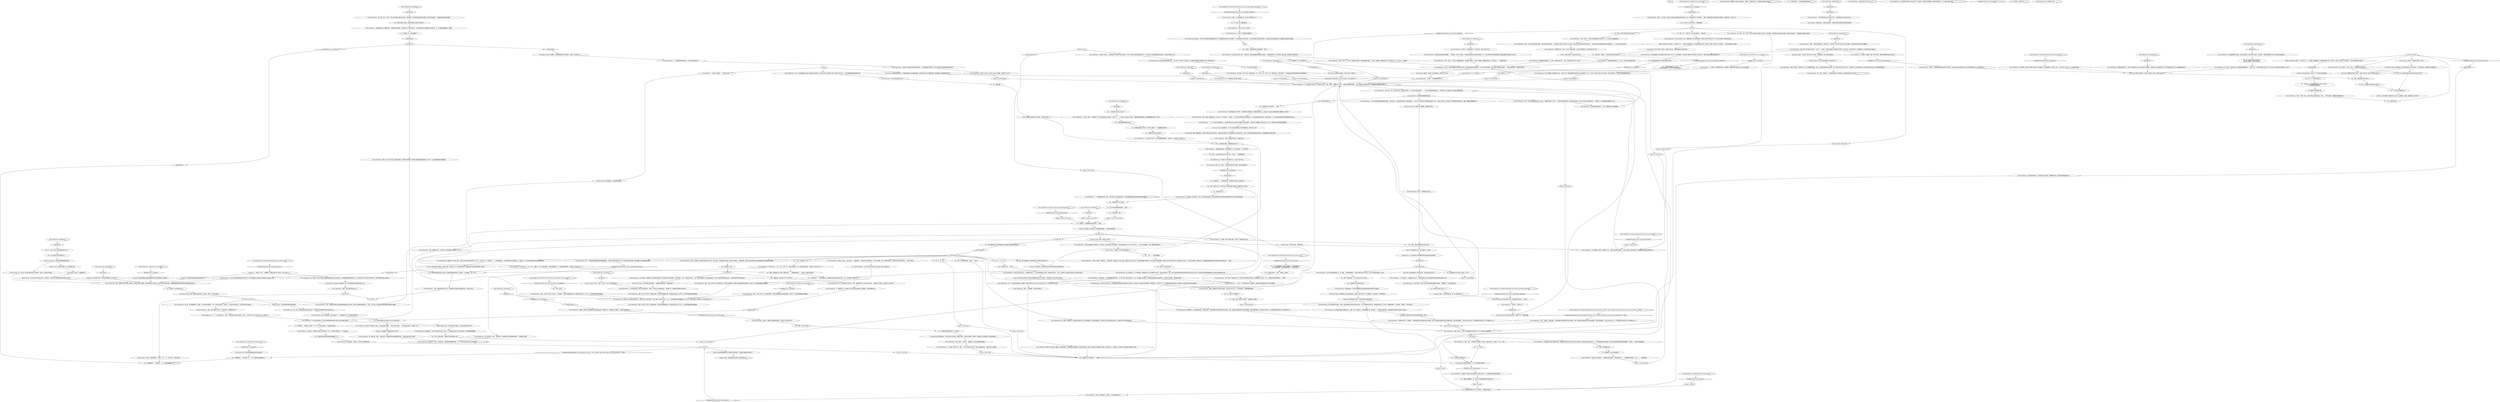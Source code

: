 # BOARDWALK / TRANT HEIDELSTAM INTRO
# Trant Heidelstam is chilling near the FELD building, with kid, piggy-bank. You can:
#1. Learn about the FELD building.
#2. Get useless advice.
# ==================================================
digraph G {
	  0 [label="START"];
	  1 [label="input"];
	  2 [label="Trant Heidelstam: 他停下来，指向另一栋建筑，然后继续说到：“那些都是菲尔德建造的，就连木板道也是。野松公司为他们的中层管理人员把马丁内斯打造成了一个度假村，菲尔德为了R&D建设了城市的这个部分。”"];
	  3 [label="Jump to: [FELD hub]"];
	  4 [label="Trant Heidelstam: IsKimHere()"];
	  5 [label="IsKimHere()", shape=diamond];
	  6 [label="!(IsKimHere())", shape=diamond];
	  7 [label="Rhetoric: 向*你*请教？如果说还有什么的话，这明明是一边倒吧。都是他在说。无所谓了…"];
	  8 [label="Trant Heidelstam: “伊苏林迪指挥中心负责瑞瓦肖军事占领的一切工作。在大革命期间，他们调度了奥西登人和格拉德人的入侵工作，但如今他们的职能主要是后勤工作。”"];
	  9 [label="You: “你瞎编的吧。”（转向警督。）“金，这都是他瞎编的吗？”"];
	  10 [label="Trant Heidelstam: “事实是，我没有。三教九流中心，“他随意说到，“如果有机会去弗里德堡，你可以过去看看，他们一直在积极物色一个展览空间/当代艺术研究中心。”他清了清嗓子。"];
	  11 [label="You: [离开。]"];
	  12 [label="You: “为什么革命分子要毁掉它？”"];
	  13 [label="Trant Heidelstam: “你可能对*RTD*更熟悉一些，研究与*技术*开发。”"];
	  14 [label="Trant Heidelstam: “从进化的角度来看，你可以把这栋建筑看作是基于传统*小屋*合理演化的结果。”"];
	  15 [label="Untitled hub"];
	  16 [label="Trant Heidelstam: “磁带电脑。”他点点头，风吹乱了他的西装外套。"];
	  17 [label="Trant Heidelstam: “他们把这些设备用在军事通信上，”他回答道。他的儿子抬起头，无聊地啃着以蠕虫为主题的填色簿的一角。“同时也用来写作和发送新闻稿。最臭名昭著的例子就是*三月法令*。”"];
	  18 [label="Jump to: [trantmainhub]"];
	  19 [label="Jump to: [trantmainhub]"];
	  20 [label="Trant Heidelstam: “是的——磁带电脑。*还有*菲尔德电气。”"];
	  21 [label="Jump to: [cohub]"];
	  22 [label="You: “那么，联盟的内在气质是什么样的呢？”"];
	  23 [label="Trant Heidelstam: “为什么这么问呢，警官。就是那边那个巨大的航空器啊。你真的从来没有注意过它吗？”那人的脸上露出了深深的忧虑之色。"];
	  24 [label="Trant Heidelstam: “啊，好吧，这就放心了。如果你直到刚才才注意到的话，那就真的是*相当令人担忧*了……”"];
	  25 [label="Jump to: [Trant Archer Hub]"];
	  26 [label="Trant Heidelstam: “非常有趣。我见过的大多数人都说它让他们想起了巨大的金属蜻蜓，但当然，面对一个巨大的空中火炮平台，怎么回应都不准确……”"];
	  27 [label="rhet fired"];
	  28 [label="Jump to: [FELD hub]"];
	  29 [label="You: “挺有趣的。我们之后再继续说。”"];
	  30 [label="Trant Heidelstam: “没错，那是原型机的官方名称。有些报道把它叫做菲尔德回放*体验*，其实是不对的。”"];
	  31 [label="Trant Heidelstam: “罗马丹斗棍和吡嚯浣酮一样，会上瘾的。”他微笑着解释到，“我现在大概已经练了快20年，所以可以说我的剂量有点…特别。”"];
	  32 [label="You: “等一下。超…文本？”"];
	  33 [label="You: “那栋空无一人的旧建筑到底有什么吸引人的地方？”\n“我们再聊聊那栋空建筑吧。”"];
	  34 [label="Trant Heidelstam: “抱歉，那是研究与开发部门的缩写，现在已经不这么用了。”他笑的很灿烂，眼圈周围都是细纹。"];
	  35 [label="Drama: 男人说话的方式带着一种刻意又抑扬顿挫的调调，像个教授——或者是某个听过太多电台节目的人。"];
	  36 [label="Perception (Sight): 小孩看了一眼封面上绿银相间的蠕虫。已经忘记了这部分的讨论。"];
	  37 [label="Perception (Sight): 你环顾四周，但你没有看到任何不寻常的东西。不过话说回来，你的眼神也不是最锐利的……"];
	  38 [label="archerreactionhub"];
	  39 [label="Trant Heidelstam: “当然可以！你还想知道什么？”他笑了笑，揉乱了孩子的头发。"];
	  40 [label="Kim Kitsuragi: “说实话，我觉得是有的…”他停了一会儿。“不，有点太过了，他在开玩笑。”"];
	  41 [label="You: “等等，菲尔德重现实验？”"];
	  42 [label="Esprit de Corps: 你能感觉到，这个男人与你存在某种近乎手足同僚的联系。但是*为什么*呢？"];
	  43 [label="Encyclopedia: 他已经说的很好了。这个男人就是知识的源泉！"];
	  44 [label="Trant Heidelstam: “如果是这样的话，我建议研究一下西奥的*隐形*课程。这是说他们有一种非凡的能力，可以用最有效的方式隐匿到任何环境中去。有一个非常棒的调查新闻，作者是…”"];
	  45 [label="Trant Heidelstam: “是的，我有！”他的脸因为兴奋整个亮了起来，眼角也带出了一丝笑纹。“有一次，我在…”"];
	  46 [label="You: “等等，你刚才说那些窗户是怎么回事？”"];
	  47 [label="Jump to: [trantmainhub]"];
	  48 [label="Kim Kitsuragi: ”所以你没在附近见到任何人？”"];
	  49 [label="Trant Heidelstam: “但还有临时委员会，以及瑞瓦肖文化研究所，两者建筑学意义上壮观的总部就在勒雅尔丹。”"];
	  50 [label="Perception (Sight): 你跟着那人的目光向西边看去。在那里，在低垂的星空中，你勉强可以看到运动的迹象……"];
	  51 [label="Trant Heidelstam: Variable[\"boardwalk.trant_perc_archer_saw\"]"];
	  52 [label="Variable[\"boardwalk.trant_perc_archer_saw\"]", shape=diamond];
	  53 [label="!(Variable[\"boardwalk.trant_perc_archer_saw\"])", shape=diamond];
	  54 [label="You: “它看起来像一条鱼。”"];
	  55 [label="Trant Heidelstam: “这可能是最棘手的问题。从技术角度来说，应该不是什么难事。你只需要一个能够在联盟频率上进行广播的无线电发射器……”"];
	  56 [label="Kim Kitsuragi: “一个摩天轮？”警督看着地平线，望眼欲穿，像是正在脑中描绘贡多拉飞向天空的画面。"];
	  57 [label="Trant Heidelstam: IsKimHere()"];
	  58 [label="IsKimHere()", shape=diamond];
	  59 [label="!(IsKimHere())", shape=diamond];
	  60 [label="Trant Heidelstam: “那我猜该说的都说过了，对吧？”白茫茫的雪让他眯起双眼。"];
	  61 [label="Jump to: [trantmainhub]"];
	  62 [label="Trant Heidelstam: “还有一种攀登的方法，古代伊尔玛人曾经用这种方法爬进敌人的小屋。”"];
	  63 [label="You: “我没时间看什么报纸。你就不能提供些*实际点的*建议吗？”"];
	  64 [label="Jump to: [alone holdup hub]"];
	  65 [label="Untitled hub"];
	  66 [label="Volition: 鼓舞对于身体的努力大有益处。现在你应该再试一次。"];
	  67 [label="Trant Heidelstam: “嗯。一种滚轴和湿版摄影色带的高雅折叠结构。它提供了便携式的解决方案，是一种革命性的商用机器，甚至还能把它们带给普通的消费者。”"];
	  68 [label="You: “这事说来话长，不过你能帮我联系联盟吗？”"];
	  69 [label="Trant Heidelstam: “这个嘛，这当然要看情况。你知道，大众印象中的联盟是一个单一的政治军事实体，但实际上，它是由许多相互联系，但又半独立的部分组成的……”"];
	  70 [label="You: “等等，联盟战舰弓箭手号是什么？”"];
	  71 [label="Visual Calculus: 你估计，它离你的位置约4.5公里。"];
	  72 [label="You: “它看起来像一台杀人机器。”"];
	  73 [label="You: “我觉得*一定*还有别的办法。”"];
	  74 [label="Jump to: [Trant Archer Hub]"];
	  75 [label="Trant Heidelstam: IsKimHere()"];
	  76 [label="IsKimHere()", shape=diamond];
	  77 [label="!(IsKimHere())", shape=diamond];
	  78 [label="You: “等等。吡嚯浣酮上瘾？真是个有趣的比喻…”（仔细观察他的脸。）“又或者，这根本不是比喻？”"];
	  79 [label="You: “我真不记得自己说过什么了…”"];
	  80 [label="Trant Heidelstam: “两个世纪前，他们以中途电子设备制造商的身份在科宁斯坦起家。在采用激进策略进驻瑞瓦肖之后，菲尔德成为了前大革命时代全球新兴个人电子用品市场的有力竞争者。”"];
	  81 [label="You: “我不想要你的钱，我只想看看自己是否还能正常使用我的剖绘技巧。”"];
	  82 [label="You: “那是起源于罗马丹岛的一种武术，对吗？”"];
	  83 [label="You: “等等，你刚才说那些窗户是怎么回事？”"];
	  84 [label="You: “那些革命者对那些先进的磁带电脑做了什么？”"];
	  85 [label="Trant Heidelstam: “那边有个污水管，也许有什么用场？很抱歉，我也帮不了你太多。”"];
	  86 [label="Jump to: [cohub]"];
	  87 [label="Trant Heidelstam: IsKimHere()"];
	  88 [label="IsKimHere()", shape=diamond];
	  89 [label="!(IsKimHere())", shape=diamond];
	  90 [label="Trant Heidelstam: IsKimHere()"];
	  91 [label="IsKimHere()", shape=diamond];
	  92 [label="!(IsKimHere())", shape=diamond];
	  93 [label="Trant Heidelstam: Variable[\"auto.is_snowing\"]"];
	  94 [label="Variable[\"auto.is_snowing\"]", shape=diamond];
	  95 [label="!(Variable[\"auto.is_snowing\"])", shape=diamond];
	  96 [label="You: “那是多少，一周两次吗？每隔一天？*伙计*，跟你说话保持一个步调有那么难吗？”"];
	  97 [label="You: “不，不见得。”"];
	  98 [label="Inland Empire: 哦不。你犯*史前最大的错误*。他会永远这样絮叨个没完了！"];
	  99 [label="You: “你知道这不是我的意思。”"];
	  100 [label="You: “等一下。超…文本？”"];
	  101 [label="You: “太棒了，谢谢你提供的这些有趣信息。”[离开。]"];
	  102 [label="Trant Heidelstam: Variable[\"boardwalk.trant_main_hub_reached\"]"];
	  103 [label="Variable[\"boardwalk.trant_main_hub_reached\"]", shape=diamond];
	  104 [label="!(Variable[\"boardwalk.trant_main_hub_reached\"])", shape=diamond];
	  105 [label="You: “工程师还有公司员工怎么样了？”"];
	  106 [label="Trant Heidelstam: “晚上好！”他笑着对你点点头。"];
	  107 [label="Jump to: [trantmainhub]"];
	  108 [label="Physical Instrument: 管道*可以*被砸破，如果用蛮力的话。"];
	  109 [label="Conceptualization: 由黑膜和折叠磁带结构组成…"];
	  110 [label="Mikael Heidelstam: “爸爸，我可以爬那个梯子吗？”米克尔问到。“我想爬那个梯子！”"];
	  111 [label="Trant Heidelstam: “比如，伊苏林迪指挥中心的办公室就负责军事事务。这些办公室位于世界银行大厦，离这里只有几公里……”他向西指着海湾对面的摩天大楼。"];
	  112 [label="You: “这都可以，但如果我想分配*职责*呢？” (继续)"];
	  113 [label="Trant Archer Hub"];
	  114 [label="Conceptualization: 不，它更像是来自深海的生物，一条巨大的黑色发光鱼……"];
	  115 [label="Conceptualization: 不是普通的鱼，它的动作就像某种古老的食底泥动物在海底滑行寻找猎物……"];
	  116 [label="Trant Heidelstam: “漂亮！你知道，从某种意义上说，这正是联盟的意图。你看，他们更希望瑞瓦肖的大多数人*不*自觉地生活在*军事*占领之下。这就是为什么他们通常倾向于让自己的战舰与主要人口中心谨慎地保持距离……”"];
	  117 [label="Suggestion: 他说了！他说出*三教九流中心*的时候，就好像是这个世界上最自然的事情。"];
	  118 [label="You: “你瞎编的吧。”（转向他的儿子。）“喂，这都是你爸爸瞎编的吗？”"];
	  119 [label="Jump to: [FELD hub]"];
	  120 [label="You: （转向米克尔。）“他的意思是说，他们被爆头是因为他们是资产阶级。所以，你知道资产阶级是什么吗？”"];
	  121 [label="Trant Heidelstam: “被你发现了，警探。”他轻笑出声，随后整张脸都被阴影笼罩。“不过，我的过去应该没有什么好惊讶的吧。”"];
	  122 [label="Authority: 这个人以前是个瘾君子。我一眼就能认出来。"];
	  123 [label="You: “好吧。回到…我们刚才说到哪了？磁带电脑，好像是。”"];
	  124 [label="Trant Heidelstam: “谁知道呢？也许是个意外，或者也许他们不想技术最终落入坏人之手。不管怎么说——现在都没了——三台原型机都没了。这栋大厦里只剩下废墟和灰尘。”他退后一步；脚下的木板道在风中发出凄凉的嘎吱声。"];
	  125 [label="You: “你看起来好像很富的样子。你有钱吗？”"];
	  126 [label="Trant Heidelstam: “它是罗马丹族群的人类学遗产，是一种武术，但是只有很少书中有提到：它同时承载着罗马丹人的一种*文化*意义——在过去寻找新娘时，它是一种最佳的炫耀方式…”"];
	  127 [label="Jump to: [trantmainhub]"];
	  128 [label="Trant Heidelstam: “不，不，”他立即后退一步，说到，“我只是做些*理论性*的推测…当然了，古代伊尔玛人有一种办法闯入敌人小屋的方式。”"];
	  129 [label="Trant Heidelstam: “不，听起来不太可行，”特兰特眯着眼睛回答到，“身体状况，还记得吗？但不管怎么说…”"];
	  130 [label="Trant Heidelstam: “当然可以，你想问什么？”"];
	  131 [label="Jump to: [FELD hub]"];
	  132 [label="Trant Heidelstam: “…还有，米克尔，注意到窗户了吗？特别是南边完全没有窗户？这是为了…”一个金发男人站在他的儿子身边，指着被风雨侵蚀的废墟。他看着慢慢靠近的你，笑了笑…"];
	  133 [label="Trant Heidelstam: “哦，恐怕那些人的结果不怎么样。”他又笑了笑，就好像他需要为那些惨无人道的事情负责一样。“不过这个故事对于我的小米克尔来说，有些太*黑暗*了。不如你问问我*磁带电脑*的事……”"];
	  134 [label="Empathy: 也许想起了儿时的记忆？显然他更希望能有一个大摩天轮照亮海岸。"];
	  135 [label="Trant Heidelstam: “啊，简单！你要找的是瑞瓦肖责任委员会。它算是瑞瓦肖的联盟相关事务信息交流中心……”"];
	  136 [label="Trant Heidelstam: “如果你愿意，可以把联盟想象成某种轮子。这个轮子的中心是责任委员会，从这个中心辐射出许多辐带，这些辐带连接着伊苏林迪指挥中心、瑞瓦肖文化研究所、临时委员会等等……”"];
	  137 [label="Trant Heidelstam: “有一个关于维斯珀原表现主义的展览，我等不及带米克尔去看。我们正在努力学习上个世纪的主要艺术运动。”"];
	  138 [label="You: “如果你不是联盟的一员，你怎么会对联盟的官僚体系了解这么多？”"];
	  139 [label="Trant Heidelstam: “只可惜老菲尔德的工程师已经不在了。这种事情本来*正对*他们的专业。”"];
	  140 [label="You: “那我该怎么办？”"];
	  141 [label="Trant Heidelstam: “三教九流中心专门展出当代艺术。”又来了——这些词。“展览本身借鉴了拉格曼的记忆理念，所以也存在一些相似的地方，这也就是为什么主馆长保罗·奥卡曼选择…”"];
	  142 [label="Mikael Heidelstam: 男孩先是看了看你，然后看看自己的父亲，一头雾水。"];
	  143 [label="Untitled hub"];
	  144 [label="Empathy: 这个人的行事风格让你怀疑他能否帮忙处理你的*委员会事务*。"];
	  145 [label="Trant Heidelstam: 虽然不知其中深意，但他给了你一个鼓励的微笑。"];
	  146 [label="Trant Heidelstam: “喂，警官！来调查西马丁内斯的历史潜台词吗？我正准备跟我儿子讲讲这栋建筑呢。很少能有人意识到这里的历史意义。这里的*超文本*真的非常丰富。”"];
	  147 [label="You: “顺便问一句，你有在健身吗？”"];
	  148 [label="Untitled hub (02)"];
	  149 [label="Trant Heidelstam: “是的。为了吸引他们的明星工程师。在菲尔德公司到来之前，马丁内斯这片区域除了芦苇丛什么也没有。他们必须让这里的前景变得*有吸引力*。本来这里应该变成神经机械学的全球创新中心——不过历史另有其他计划。”"];
	  150 [label="Half Light: 他只是在编造一些华丽的词藻。其实根本没有任何含义！"];
	  151 [label="You: “好吧，你在聊那栋建筑，继续吧。”（继续。）"];
	  152 [label="You: “你最近跟其他警官说过话吗？”"];
	  153 [label="Trant Heidelstam: IsKimHere()"];
	  154 [label="IsKimHere()", shape=diamond];
	  155 [label="!(IsKimHere())", shape=diamond];
	  156 [label="Jump to: [FELD hub]"];
	  157 [label="Trant Heidelstam: IsEvening()"];
	  158 [label="IsEvening()", shape=diamond];
	  159 [label="!(IsEvening())", shape=diamond];
	  160 [label="Trant Heidelstam: “当然了，警探。其实，我也不会做出任何其他假设。事实上，”他再次抬起头，眼睛里闪烁着调皮的光…”"];
	  161 [label="Feld Mural: 它看起来破旧而风化，还有海鸥在撕扯石头和金属的残骸。浓密的灌木丛托起了倒塌的屋顶；破碎的窗台上筑着某种鸟类的巢。"];
	  162 [label="You: “谁来处理钱的事情？肯定有负责经济的部门。”"];
	  163 [label="Jump to: [cohub]"];
	  164 [label="Trant Heidelstam: “我对政治制度的兴趣由来已久。你看，我个人的理论是，政治制度很像人格。换句话说，一个国家如何组织自身，在某种程度上是其内在气质的公开表达……”"];
	  165 [label="Trant Heidelstam: “当然，如果你能以某种方式联系到联盟战舰弓箭手号的话，你就可以直接联系到委员会了。但是，怎么说呢，这显然会带来相当数量的后勤和技术难题。”"];
	  166 [label="You: “为什么我需要联系一艘军队战舰来和一个文职官僚交谈？”\n“为什么我需要联系一架军用静风舰来和一个文职官僚交谈？”"];
	  167 [label="Perception (Sight): 这是一组夜航示廓灯整齐划一地移动，就像一个不安分的星座……"];
	  168 [label="Trant Heidelstam: “好吧，我想你可以租一艘私人静风舰，去直接与弓箭手号接触，但我必须警告你不要这么做。像弓箭手号这样的战舰，通常都会被授权在看到不明身份的航空器接近时射击。”"];
	  169 [label="Trant Heidelstam: “无论如何，这都是一项迷人的技术难题。我很有兴趣看看你是怎么解决的。”"];
	  170 [label="You: “拜托，根本就没有一个叫三教九流艺术中心的地方。”"];
	  171 [label="Electrochemistry: 等等。关于吡嚯浣酮上瘾，这个男人都知道些什么？"];
	  172 [label="Trant Heidelstam: “哦，我明白的，警探。”他轻笑出声，随后整张苍白的脸都被阴影笼罩——他想念那个恶魔。"];
	  173 [label="Trant Heidelstam: “哦，我明白的，警探。”他轻笑出声，随后整张苍白的脸都被阴影笼罩——他说他*明白*是什么意思？"];
	  174 [label="You: “发生什么事了？”"];
	  175 [label="Trant Heidelstam: IsKimHere()"];
	  176 [label="IsKimHere()", shape=diamond];
	  177 [label="!(IsKimHere())", shape=diamond];
	  178 [label="Trant Heidelstam: “我偶尔会练习罗马丹斗棍。”"];
	  179 [label="Encyclopedia: 罗马丹斗棍是一种武术，起源于罗马丹岛。主要使用细长的木棍对抗敌人。"];
	  180 [label="Trant Heidelstam: “没错，米克尔。”特兰特一手抱起自己的孩子，看起来略微有些尴尬。“它还有一种禅意，能帮我清空大脑…但不管怎么说，”他一边说，一边挥着手。"];
	  181 [label="You: “你能教我吗？你身上带着棍子吗？”"];
	  182 [label="You: “有什么东西告诉我，不要用罗马丹棍去爬那个梯子。”"];
	  183 [label="Rhetoric: 天啦，他可真能说的。大家肯定都很爱他。"];
	  184 [label="Trant Heidelstam: “其实，那是一篇很美的文本。我认识的一个创作歌手——夏洛特——在自己的政治概念专辑*群岛蜜吻*中，称之为献给瑞瓦肖的情诗。你真的应该读一下。瑞瓦肖的每座地方图书馆都保存着这份法令。”"];
	  185 [label="Trant Heidelstam: “如果没有，那你绝对应该这么做——如果不是为了提示和技巧，那为了理论上的好奇心也可以。总之，这只是我脑子里突然蹦出来的一件小事。”他轻轻捏着儿子的肩膀。“所以你刚才在说什么？”"];
	  186 [label="Trant Heidelstam: “只有很少人知道——这里曾经是*菲尔德电气*的R&D部门。而且，现在菲尔德主要是卖墨盒的了，不过在世纪之交神经机械学盛行的时候，它可是其中的领军人物。”"];
	  187 [label="You: “等一下，R&D部门是什么？”"];
	  188 [label="Rhetoric: 不，我是说，拜托——你需要钱。如果这东西不值一提的话，他可以给你一点。"];
	  189 [label="Perception (Sight): 在你眼里，它看起来像某种长长的金属鱼， 悬挂在一堆吊扇下面……"];
	  190 [label="Empathy: 这听起来像是你在教堂里遇到的那个程序员能帮得上忙的事情……"];
	  191 [label="Trant Heidelstam: IsKimHere()"];
	  192 [label="IsKimHere()", shape=diamond];
	  193 [label="!(IsKimHere())", shape=diamond];
	  194 [label="Savoir Faire: 是他的*时尚格调*。就是“见多识广的精明人”……"];
	  195 [label="Kim Kitsuragi: “警探，借一步说话。”他转身对金发男子说“抱歉，请让我们单独谈谈。”"];
	  196 [label="Encyclopedia: 我的错！你对那个也不是很熟悉。这男人是个书呆子。"];
	  197 [label="Trant Heidelstam: 他为你描绘了一幅人类斗棍历史的全景，还加入了一些意想不到的流行文化元素来调剂，而你却感觉昏昏欲睡。"];
	  198 [label="Rhetoric: 记住我的话，所有这些都与西方经济市场的历史有着某种关联。"];
	  199 [label="Jump to: [hold up hub]"];
	  200 [label="Trant Heidelstam: IsMorning()"];
	  201 [label="IsMorning()", shape=diamond];
	  202 [label="!(IsMorning())", shape=diamond];
	  203 [label="You: 看着你头顶的那座大厦。"];
	  204 [label="Trant Heidelstam: Variable[\"auto.is_raining\"]"];
	  205 [label="Variable[\"auto.is_raining\"]", shape=diamond];
	  206 [label="!(Variable[\"auto.is_raining\"])", shape=diamond];
	  207 [label="Trant Heidelstam: “当然有啊！联盟的经济事务由世界银行——也就是瑞瓦肖使团负责。他们与苏拉菲的价格稳定研究所协同运作。”"];
	  208 [label="Half Light: 别被那些闪亮的灯光骗了，那是个该死的杀人机器，你根本无法阻止它！"];
	  209 [label="You: “我想我以前从来没有注意过它。”"];
	  210 [label="Trant Heidelstam: IsKimHere()"];
	  211 [label="IsKimHere()", shape=diamond];
	  212 [label="!(IsKimHere())", shape=diamond];
	  213 [label="Trant Heidelstam: “那我猜该说的都说过了，对吧？”耀眼的阳光让他眯起双眼。"];
	  214 [label="You: “那个看家本领是什么？”"];
	  215 [label="You: “切。我见过比它更酷的东西。”"];
	  216 [label="Trant Heidelstam: Variable[\"boardwalk.trant_passive_pyrholidon_addiction\"]"];
	  217 [label="Variable[\"boardwalk.trant_passive_pyrholidon_addiction\"]", shape=diamond];
	  218 [label="!(Variable[\"boardwalk.trant_passive_pyrholidon_addiction\"])", shape=diamond];
	  219 [label="Trant Heidelstam: “不，恐怕这个我帮不了你，警官。今天对于我和米克尔来说，只是个惯例的休息日。”他摸了摸儿子的脑袋。"];
	  220 [label="Kim Kitsuragi: 警督耳语道：“我不知道这位先生是谁，但我有*预感*，他可能与联盟有一些联系，如果你还在认真考虑那个*委员会的事情*……”"];
	  221 [label="Trant Heidelstam: “我确实有点钱，没错，不过这个问题不重要。”他对这件事避而不谈，好像它根本不值一提。"];
	  222 [label="Jump to: [FELD hub]"];
	  223 [label="Trant Heidelstam: “没错，超文本，”他的口气好像这根本不言自明一样。“扬·卡普和文化超链接集合。”"];
	  224 [label="alone holdup hub"];
	  225 [label="Trant Heidelstam: “啊哈，但它并不*只是*一栋空置的老楼！”他把手抬到眼睛的位置，想遮挡冰雪的白光。你们三个人开始欣赏起眼前的这幅壁画。"];
	  226 [label="Reaction Speed: 忘了吧。“犯罪，浪漫&名人传记”是不卖那种书的。"];
	  227 [label="Perception (Sight): 你顺着那人的目光向西边看去。在那里，悬在地平线上方一段距离外，你可以看到一个奇怪的轮廓……"];
	  228 [label="Half Light: 别被它的外表骗了，那是个该死的杀人机器，你根本无法阻止它！"];
	  229 [label="Jump to: [Trant Archer Hub]"];
	  230 [label="Kim Kitsuragi: “嗯，她并不是‘菲尔德工程师’，确切地说，但也许那个在教堂的程序员可能派的上用场？”"];
	  231 [label="Trant Heidelstam: “10年前，我做了一段时间的……自由职业者，我猜应该可以这么说吧。我曾经在三教九流中心的一次展会中被聘为特别顾问，地点在奥兰治的弗里德堡。那里有人提出了同样的问题，我们跟当时的主馆长——保罗·奥卡曼进行了漫长的讨论（这是基斯双胞胎和盖伊·约斯特加入团队之前的事了），想要…”"];
	  232 [label="Trant Heidelstam: “非常、非常酷，”他表示赞同。“虽然我理解大革命爆发的社会经济原因，但是一想到革命者烧毁这些珍贵设备的画面，还是让我感到痛心。但总之他们这么做了。菲尔德重现实验消失在了07年的那场大火中。”"];
	  233 [label="Conceptualization: 这些听起来像是露比会感兴趣的东西…"];
	  234 [label="Rhetoric: 他的意思是被康米主义者枪杀的‘那些男孩’。‘那些男孩’都是资产阶级分子。"];
	  235 [label="You: （转向米克尔。）“他的意思是说，他们都死在了康米主义者的手里。”"];
	  236 [label="Trant Heidelstam: “啊哈，所以它*并不是*一栋空置的老楼！”他抬起手遮住眼睛，初春的太阳温暖着他英俊的面庞。你们三个人开始欣赏起眼前的这幅壁画。"];
	  237 [label="You: “我可以向你保证——这个世界上根本*没有什么*能比得上对这个恶魔上瘾。”"];
	  238 [label="Trant Heidelstam: “不过也许我应该回到磁带电脑的话题上。刚才也说过，设备本身非常精细，甚至有些脆弱。人们可以用一种特殊的化学溶液直接在磁带上书写。机器会分析笔迹，操作处理，然后把成果投射到白屏上。那是一种美丽又精致的东西。”"];
	  239 [label="You: “RCM应该弄点那玩意。”"];
	  240 [label="Physical Instrument: 倒不是说担心他会被抢——他看起来出奇的强壮。他有在锻炼吗？"];
	  241 [label="Kim Kitsuragi: “很高兴见到你。”警督点点头。"];
	  242 [label="You: “等等，罗马丹斗棍是什么？”"];
	  243 [label="Jump to: [FELD hub]"];
	  244 [label="Trant Heidelstam: “*非常*重要。米克尔，跟警官问个好。”他把手放在男孩的肩膀上。男孩一直躲在父亲外套的背后，紧紧握着那本蠕虫主题的填色书。"];
	  245 [label="hold up hub"];
	  246 [label="Half Light: 他只是在编造一些华丽的词藻。其实根本没有任何含义！"];
	  247 [label="You: “如果我们想爬上那个梯子，你有什么建议吗？”（指着壁画旁边的梯子。）"];
	  248 [label="Trant Heidelstam: “我？是的，在某一时刻，我肯定是有的。有一个特别，呃，“他停了下来，微笑回忆着，“*难忘的例子*，当时我有机会见到柯尼希斯自治领的警察局长。”"];
	  249 [label="Trant Heidelstam: “哪怕是留下*一台*都会非常有用，”他表示同意。“虽然我理解大革命爆发的社会经济原因，但是一想到革命者烧毁这些珍贵设备的画面，还是让我感到痛心。但总之他们这么做了。菲尔德重现实验消失在了07年的那场大火中。”"];
	  250 [label="You: “你知不知道有没有*其他*办法可以进入那栋大厦？”"];
	  251 [label="Empathy: 他说话的方式有种友好和熟悉的感觉。休息日。"];
	  252 [label="You: “你认为什么样的政治制度才能代表*我*的内在气质呢？”"];
	  253 [label="You: “哦，对了。*弓箭手号*。我以为你说的是……别的东西。”"];
	  254 [label="You: “这些磁带电脑是怎么工作的？”\n“这些磁带电脑是怎么工作的？跟无线电脑很像吗？”"];
	  255 [label="Empathy: 等等。关于吡嚯浣酮上瘾，这个男人都知道些什么？"];
	  256 [label="Trant Heidelstam: Variable[\"auto.is_raining\"]"];
	  257 [label="Variable[\"auto.is_raining\"]", shape=diamond];
	  258 [label="!(Variable[\"auto.is_raining\"])", shape=diamond];
	  259 [label="Trant Heidelstam: “当然，警督。”他点点头。“慢慢来吧。米克尔和我有很多事要忙！"];
	  260 [label="Kim Kitsuragi: “不管怎样，接下来的事就交给你了。”"];
	  261 [label="Trant Heidelstam: “……这一点本身已经很有意思了，能让我们看出罗马丹岛传统乡村部落的社会经济结构…”他继续为你详细概述了他们生活方式，脸上一直挂着亲切又略带些紧张的微笑。"];
	  262 [label="Trant Heidelstam: “我试过让米克尔记住它。”他看着自己的儿子，米克尔把脸藏在书的后面，咯咯地笑了起来。“*试过*。看来有人对*蠕虫*太感兴趣，根本没有注意听。”"];
	  263 [label="Trant Heidelstam: “不，不能说我们之前见过。不过我*听说*过金，没错。米克尔，跟警官们打个招呼。”他把手放在男孩的肩膀上。男孩一直躲在父亲外套的背后，紧紧握着那本蠕虫主题的填色书。"];
	  264 [label="trantmainhub"];
	  265 [label="Trant Heidelstam: “又见面了！”他微笑着朝你点点头。"];
	  266 [label="feld first hub"];
	  267 [label="You: “我好像没听过菲尔德电气。”（继续。）"];
	  268 [label="Trant Heidelstam: “它就在马丁内斯这里——可能就在这栋大厦里——技术原型诞生了……”他装模作样地停顿了一会儿。“……*磁带电脑*。”"];
	  269 [label="Trant Heidelstam: “就在马丁内斯的这个位置——也许就在这栋大厦里——他们开发出了原型……”他意识到你没在听，中途停了下来。"];
	  270 [label="Trant Heidelstam: “其他办法？恐怕我连*主要*办法都不知道，不过…”他指向护栏那边的一个下水道溢放口。"];
	  271 [label="Mikael Heidelstam: 突然间，小米克尔开了口：“每天晚上吃完晚餐之后，爸爸都会跟棍子打架，要打四个小时呢！他还有个专门的房间——*而且*还有套专门的衣服！”"];
	  272 [label="Trant Heidelstam: IsDaytime()"];
	  273 [label="IsDaytime()", shape=diamond];
	  274 [label="!(IsDaytime())", shape=diamond];
	  275 [label="Perception (Sight): 你什么也看不见。但是，天黑了，你的眼神也不是最锐利的……"];
	  276 [label="You: “咦，我竟然从来没有注意到它。”\n“看起来它好像在4.5公里之外的地方。”"];
	  277 [label="Trant Heidelstam: “问题是，联盟*严密*控制那种无线电发射器流通。即使是RCM，特殊的联合行动除外，一般也不会接触到它们……”"];
	  278 [label="Empathy: 也许你那些住在帐篷里的新朋友能帮你？"];
	  279 [label="You: “那能给我一点你那些*不值一提*的钱吗？”"];
	  280 [label="You: “听起来莫名带感，你能教我这种方法吗？”"];
	  281 [label="Jump to: [trantmainhub]"];
	  282 [label="Trant Heidelstam: “三月法令是什么？我是指02年3月7日，新创建的瑞瓦肖公社发送给通讯社和世界政府的无线电广播。”"];
	  283 [label="Jump to: [alone holdup hub]"];
	  284 [label="You: “我想问点别的…”"];
	  285 [label="Trant Heidelstam: “我不知道你对这个熟不熟，不过维斯珀司法部发表过一篇很有意思的论文，内容是关于前社会民主国家的犯罪心理画像。你读过吗？”"];
	  286 [label="Trant Heidelstam: “这并不奇怪。现在它只是个退化的墨盒和湿版照片制造商。”他整理了一下自己的西装外套。"];
	  287 [label="Encyclopedia: 一个短命的立法基础，一个短暂的乌托邦。"];
	  288 [label="You: “这个雷瓦肖文化研究所是什么？”"];
	  289 [label="Trant Heidelstam: 男人的笑容变成了皱眉。“好吧，现如今要做到*这件事*是相当复杂的。你可以直接给委员会写信，但据我所知积压了不少信件。据我那些略知一二的朋友说，起码要一个多月去处理……”"];
	  290 [label="Trant Heidelstam: “当然，警官，我们最近才认识。我们没有时间回答这样的问题，这需要更深入的交流。不过，只是思考它就已经很奇妙了，不是吗?”"];
	  291 [label="Trant Heidelstam: “这当然是联盟打算对人展示的样子！你知道吗，我曾经读过梅西纳的一篇非常有趣的论文，关于空基火炮的心理学……”"];
	  292 [label="Trant Heidelstam: “很显然，它的外观会刺激神经皮层的*特定*部分，而这部分在某些更原始的文化中会和神罚联系起来。这不是很美妙吗？”"];
	  293 [label="Trant Heidelstam: Variable[\"TASK.sync_the_sines\"]"];
	  294 [label="Variable[\"TASK.sync_the_sines\"]", shape=diamond];
	  295 [label="!(Variable[\"TASK.sync_the_sines\"])", shape=diamond];
	  296 [label="Trant Heidelstam: IsKimHere()"];
	  297 [label="IsKimHere()", shape=diamond];
	  298 [label="!(IsKimHere())", shape=diamond];
	  299 [label="Trant Heidelstam: Variable[\"whirling.klaasje_ruby_sentimental_radios\"]  and  Variable[\"TASK.locate_ruby_on_the_coast_done\"] == false"];
	  300 [label="Variable[\"whirling.klaasje_ruby_sentimental_radios\"]  and  Variable[\"TASK.locate_ruby_on_the_coast_done\"] == false", shape=diamond];
	  301 [label="!(Variable[\"whirling.klaasje_ruby_sentimental_radios\"]  and  Variable[\"TASK.locate_ruby_on_the_coast_done\"] == false)", shape=diamond];
	  302 [label="You: “磁带电脑，没错。”"];
	  303 [label="Reaction Speed: 等等，你想问什么来着…”"];
	  304 [label="You: “好吧，我会调查一下的。”"];
	  305 [label="You: “我正在找一个嫌疑人。你有没有在附近看到可疑的人？”"];
	  306 [label="Untitled hub"];
	  307 [label="You: “你知道吗，还是算了吧。”"];
	  308 [label="Trant Heidelstam: “实际上呢，不行，我不应该忘记的，我要自己研究一下，有那么多有意思的技术……”小特兰特·海德斯塔姆猛地拉了一下他的衣角，脸上露出兴奋、甚至有些傻傻的表情。"];
	  309 [label="Trant Heidelstam: “米克尔今天有点累了。我们整晚都尝试在他的无线电脑上运行奥比斯。你听说过吗？那是在格拉德使用的一种编程语言。有些不好上手，不过他想玩格拉德出品的这个冒险程序。我们最近*真的*特别沉迷蠕虫…”"];
	  310 [label="Trant Heidelstam: “但是我猜你不是为大蠕虫来的吧，特别是这里有那么多真实的东西可以看的时候。就像我之前告诉米克尔的——08年联盟就是在这里登陆的。我们此刻可能就站在西瑞瓦肖最有趣的一个地标上。”他再次指向那栋建筑。"];
	  311 [label="You: “你和金认识吗？”（继续。）"];
	  312 [label="Trant Heidelstam: “没错，超文本，”他的口气好像这根本不言自明一样。“简·卡普和文化超链接系列。”"];
	  313 [label="Trant Heidelstam: “哦，没错。所以，米克尔，他们必须处理显示器反光的问题，特别是夏天。那时候还用的是矢量显示器呢，都是49年前的事了。这就是南边没有窗户的原因。”"];
	  314 [label="Trant Heidelstam: “你好啊！真是个愉快的清晨，不是吗？”他笑着对你点点头。"];
	  315 [label="You: “罗马丹什么的已经听够了。我很受鼓舞。”"];
	  316 [label="Encyclopedia: 坐稳了，刺激的要来了！"];
	  317 [label="Mikael Heidelstam: 突然间，小米克尔开了口：“每天晚上吃完晚餐之后，爸爸都会跟棍子打架，要打四个小时呢！他还有个专门的房间——*而且*还有套专门的衣服！”"];
	  318 [label="You: “这真是太神奇了。它是一个鼓舞人心的象征。”"];
	  319 [label="Trant Heidelstam: “一个非常精辟的问题！你看，弓箭手号除了担任战舰的角色外，还负责调度联盟在瑞瓦肖的所有通讯和监视行动。”"];
	  320 [label="You: “等等，它在*监视*我们？”"];
	  321 [label="Reaction Speed: 等等。他刚才好像说了*三教九流中心*？"];
	  322 [label="Encyclopedia: 三教九流中心*到底*是什么鬼？还有基斯和盖伊·约斯特又是什么鬼？"];
	  323 [label="Trant Heidelstam: “不过，三生公司在商用机器上胜过了他们。”他朝着大厦比了个手势。“不过菲尔德自有看家本领。或者我应该这样说，他们在*开发*自己的看家本领？…”他咧嘴一笑。“我好像把比喻都混在一起了。”"];
	  324 [label="You: （点头。）“听起来很酷嘛。”"];
	  325 [label="Trant Heidelstam: 说完，你们俩回到了金发男人的身边。"];
	  326 [label="Trant Heidelstam: “喂，警官们！来调查西马丁内斯的历史潜文本吗？我是特兰特·海德斯塔姆，”他转向警督。“这位一定就是金·曷城了，对吗？我正准备跟我儿子讲讲这栋建筑呢。很少有人能意识到这里的历史意义。这里的*超文本*真的非常丰富。”"];
	  327 [label="You: “没错，不过我们这里对付的可不是*小屋*，不是吗？”（看着那栋建筑。）"];
	  328 [label="You: “但我抽不出几年时间啊。”"];
	  329 [label="FELD hub"];
	  330 [label="Trant Heidelstam: “很好。很高兴能听到你这么说。”"];
	  331 [label="Physical Instrument: 这些全是那帮娘娘腔说的废话！"];
	  332 [label="Trant Heidelstam: “噢，研究所是一个了不起的组织，是联盟中迄今为止我*最喜欢*的部门。他们的任务有两个方面：向整个国际道德伦理委员会输出著名的瑞瓦肖文化作品，同时也将全球范围内最重要的文化产品输入给瑞瓦肖的公民……”"];
	  333 [label="Trant Heidelstam: “不只是监视，还有*监听*。当然，我不知道具体的情况，但我觉得像弓箭手号这样的战舰会拥有索尔之外最先进的监视设备。”"];
	  334 [label="Trant Heidelstam: “话虽如此，拥有大功率无线电和一定技术水平的人，也许能迂回接入到联军的频率上……”"];
	  335 [label="Rhetoric: 等等，他是说我们应该*忽视*大革命的暴行吗？"];
	  336 [label="Trant Heidelstam: Variable[\"boardwalk.trant_rhet_politics\"]"];
	  337 [label="Variable[\"boardwalk.trant_rhet_politics\"]", shape=diamond];
	  338 [label="!(Variable[\"boardwalk.trant_rhet_politics\"])", shape=diamond];
	  339 [label="Trant Heidelstam: IsKimHere()"];
	  340 [label="IsKimHere()", shape=diamond];
	  341 [label="!(IsKimHere())", shape=diamond];
	  342 [label="Trant Heidelstam: “没错，米克尔。”特兰特一把抱起他的孩子，很乐意换个话题。“它还有一种禅意，能帮我清空大脑…不过无所谓了……”他挥挥手说到。"];
	  343 [label="You: “那是什么？”"];
	  344 [label="Trant Heidelstam: “事实上，没人知道。根本没人知道完全由磁带组成的电脑长什么样！但是传闻说它们*非常优雅*——精致，有着怪异的外观和超越世代的硬件…”他竖起手指，记起了什么。"];
	  345 [label="Trant Heidelstam: “啊哈，但它并不*只是*一栋空无一人的旧建筑！”他把手抬到眼睛的位置，想遮挡冰雪的白光。你们三个人开始欣赏起眼前的这幅壁画。"];
	  346 [label="Trant Heidelstam: “的确，发生了什么事呢？”"];
	  347 [label="Trant Heidelstam: “*我*确实没见过。”他摇摇头。“虽然我理解大革命爆发的社会经济原因，但是一想到革命者烧毁这些珍贵设备的画面，还是让我感到痛心。但总之他们这么做了。菲尔德重现实验消失在了07年的那场大火中。”"];
	  348 [label="Drama: 他说的是实话。他没有见过任何人。"];
	  349 [label="Authority: 他不会给你钱的，你在干什么？你显然只是在做剖绘。"];
	  350 [label="Mikael Heidelstam: “一个轮子？”孩子看着地平线，望眼欲穿，像是正在脑中描绘贡多拉飞向天空的画面。"];
	  351 [label="You: “行，好吧。我怎么才能和委员会联系上呢？”"];
	  352 [label="Kim Kitsuragi: “他说的没错。从我们的角度来说，这使得与联盟方面协调行动变得异常困难。”"];
	  353 [label="Trant Heidelstam: Variable[\"church.soona_greeting_done\"]"];
	  354 [label="Variable[\"church.soona_greeting_done\"]", shape=diamond];
	  355 [label="!(Variable[\"church.soona_greeting_done\"])", shape=diamond];
	  356 [label="Jump to: [trantmainhub]"];
	  357 [label="Trant Heidelstam: IsTHCPresent(\"communist\")"];
	  358 [label="IsTHCPresent(\"communist\")", shape=diamond];
	  359 [label="!(IsTHCPresent(\"communist\"))", shape=diamond];
	  360 [label="Trant Heidelstam: “但不管怎么说，”过了一会儿，他开了口，“跟你讲这些细节，你一定觉得挺无聊的吧。不好意思，你刚才说什么了？”"];
	  361 [label="Trant Heidelstam: “好吧。我家里有些材料，可以跟你分享…”"];
	  362 [label="Trant Heidelstam: IsTaskActive(\"TASK.find_some_moralists\")--[[ Variable[ ]]"];
	  363 [label="IsTaskActive(\"TASK.find_some_moralists\")--[[ Variable[ ]]", shape=diamond];
	  364 [label="!(IsTaskActive(\"TASK.find_some_moralists\")--[[ Variable[ ]])", shape=diamond];
	  365 [label="Rhetoric: 是他说话的方式。他让你想起了一位讲师……"];
	  366 [label="Trant Heidelstam: “哦，是的。所以，米克尔，他们必须处理显示器反光的问题，特别是夏天。那时候用的还是矢量显示器呢，都是49年前的事了。这就是南边没有窗户的原因。”"];
	  367 [label="You: “你说是菲尔德电气造了这个木板道？”（看着自己的脚下。）"];
	  368 [label="cohub"];
	  369 [label="You: “什么是伊苏林迪指挥中心？”"];
	  370 [label="Trant Heidelstam: 那人对着你笑了很久……"];
	  371 [label="Composure: 虽然他想尽力掩饰，但他的笑容比之前更加勉强了。"];
	  372 [label="Trant Heidelstam: Variable[\"boardwalk.trant_perc_archer_saw\"]"];
	  373 [label="Variable[\"boardwalk.trant_perc_archer_saw\"]", shape=diamond];
	  374 [label="!(Variable[\"boardwalk.trant_perc_archer_saw\"])", shape=diamond];
	  375 [label="Trant Heidelstam: IsKimHere()"];
	  376 [label="IsKimHere()", shape=diamond];
	  377 [label="!(IsKimHere())", shape=diamond];
	  378 [label="Kim Kitsuragi: “哦，真不错：现在我们要迂回接入无线电塔。正是这个*支线任务*急需的……”"];
	  379 [label="You: “好吧。三教九流中心？保罗·奥卡曼？基斯和盖伊·约斯特？你到底在*说*什么啊？”"];
	  380 [label="Trant Heidelstam: “警官！”他听起来有些失望。“我告诉过你，历史的这一章节还不适合纳入米克尔的课程。我们还是继续儿童友好型的话题吧。”"];
	  381 [label="Trant Heidelstam: “啊哈，所以它*并不是*一栋空置的老楼！”他抬起手遮住眼睛，初春的太阳温暖着他英俊的面庞。你们四个人开始欣赏起眼前的这幅壁画。"];
	  382 [label="Trant Heidelstam: Variable[\"boardwalk.trant_passive_pyrholidon_addiction\"]"];
	  383 [label="Variable[\"boardwalk.trant_passive_pyrholidon_addiction\"]", shape=diamond];
	  384 [label="!(Variable[\"boardwalk.trant_passive_pyrholidon_addiction\"])", shape=diamond];
	  385 [label="Trant Heidelstam: “一项工程学的创举，就连今天的那些巨头：雷姆，ICN和ZAMM都没能达成。”他咧嘴一笑，回味着自己刚刚说出的那句话。"];
	  386 [label="Jump to: [trantmainhub]"];
	  387 [label="Trant Heidelstam: “事实上，很多文明都有自己版本的斗棍术，比如哈利族神圣的码波勒传统，这个名字来源于鳄梨树，传统上是用于制造细长木棍的——然而在其他文明中，这种棍子的使用…”"];
	  388 [label="Jump to: [trantmainhub]"];
	  389 [label="Trant Heidelstam: “而且，你也知道，他们的军礼服非常与众不同，深红色马裤，还有圆柱形的小皮帽，我想名字好像是…”你有些困倦，而特兰特还在喋喋不休地讲述着奥西登中央骑警部队的独特性。"];
	  390 [label="You: “我想再听听菲尔德大厦的事…”"];
	  391 [label="Trant Heidelstam: “你说怎么爬上那个梯子？”他转过身，看着巨型壁画旁那些黯淡的金属杆。“我确实知道罗马丹人会用*棍子*爬上城垛，甚至还有门特殊技术呢。”"];
	  392 [label="Trant Heidelstam: “不，要谢谢*你*，能让我和小米克尔在这里向你请教…这的确是一次非常有趣的对话。”"];
	  393 [label="Trant Heidelstam: “我只是在这里陪陪我的孩子，让他了解一下家乡鲜为人知的部分…外出探险的时候携带大量现金可不是个*明智*的决定！”"];
	  394 [label="Encyclopedia: 等一下，R&D是什么？"];
	  395 [label="Trant Heidelstam: Variable[\"auto.is_snowing\"]"];
	  396 [label="Variable[\"auto.is_snowing\"]", shape=diamond];
	  397 [label="!(Variable[\"auto.is_snowing\"])", shape=diamond];
	  398 [label="Trant Heidelstam: “啊哈，所以它*并不是*一栋空置的老楼！”他把手抬到眼睛的位置，想遮挡冰雪的白光。你们四个人开始欣赏起眼前的这幅壁画。"];
	  399 [label="Composure: 他想象着一种直面狂风的战斗姿态。"];
	  400 [label="Jump to: [trantmainhub]"];
	  401 [label="You: “磁带电脑？”"];
	  402 [label="Trant Heidelstam: “没有。我很抱歉。我之前也说过了——只是稍微休息一天。而且我们刚刚才到。”"];
	  403 [label="Empathy: 是的，这正是你要找的那种合理的权威！"];
	  404 [label="You: “那么如何去联系联盟军舰呢？” (继续)"];
	  405 [label="Trant Heidelstam: “啊，好吧，它是有史以来火力最强的武装静风舰之一。我听人说过，弓箭手号能够从同时从*多个方向*攻击一整支吨位较小的舰队。怎么样？”"];
	  406 [label="Trant Heidelstam: “我相信这是有意为之。你看，联盟对瑞瓦肖人怎么看待他们非常敏感，这就是为什么他们通常倾向于让自己的战舰与主要人口中心谨慎地保持距离……”"];
	  407 [label="Kim Kitsuragi: “嗯，没有人会把他们看错成菲尔德工程师，但也许你那些住在*帐篷*的年轻朋友们可能派的上用场？”"];
	  408 [label="Empathy: 你*会*想出办法的。直觉告诉你要找的人已经在这里了……"];
	  409 [label="Trant Heidelstam: “啊哈，所以它*并不是*一栋空置的老楼！”他把手抬到眼睛的位置来遮挡细雨。你们四个人开始欣赏起眼前的这幅壁画。"];
	  410 [label="Trant Heidelstam: “那我猜该说的都说过了，对吧？”他抬头望向天空。“这雨…好像永远不会停一样，是吧？”"];
	  411 [label="Mikael Heidelstam: “大革命？”男孩用袖子擦擦鼻子。"];
	  412 [label="Trant Heidelstam: 他点点头。“可惜，他们的登月项目没能投放市场。菲尔德搬进驻瑞瓦肖的计划也搁浅了。革命政府变现了他们的资产，征用了那些极为先进的技术原型。也许就是从这栋大厦里夺走的…或者是从邻近的某个废墟吧。”"];
	  413 [label="Shivers: 两只海鸥在空中盘旋。你抬起头想到：真的只有三个吗？或者还有第四个原型藏在煤城下面的坟墓里没被人找到呢？…"];
	  414 [label="Trant Heidelstam: “哦，不，我现在身上没带*钱*，警官，我其实是用了更…笼统一些的说法。”他看起来不太舒服，左手捏紧了儿子的肩头。"];
	  415 [label="You: “其实我对实践真的没多大兴趣，我只想知道你锻炼的频率。你说偶尔——那大概是，一周一次吗？”"];
	  416 [label="Trant Heidelstam: “但不管怎么说，”过了一会儿，他露出一个迷人又歉意的微笑，“跟你讲这些细节，你一定觉得挺无聊的吧。不好意思，你刚才说什么了？”"];
	  417 [label="Trant Heidelstam: “如果我没弄错的话，那可能需要好几个月的严格训练。不，是*好多年*…”"];
	  418 [label="Trant Heidelstam: “没错，他们甚至建了个摩天轮，不过在战争中毁坏了。”"];
	  419 [label="Encyclopedia: 哇哦，看看这家伙。他*真的*很享受自己那点冷知识。编程语言奥比斯是以它的发明者维克托·奥比斯命名的，他是一位来自格拉德的神经机械学专家。奥西登国家运行的是沃克斯…"];
	  420 [label="Jump to: [hold up hub]"];
	  0 -> 0
	  1 -> 101
	  2 -> 328
	  3 -> 328
	  4 -> 4
	  4 -> 5
	  5 -> 47
	  6 -> 250
	  8 -> 162
	  9 -> 9
	  10 -> 237
	  12 -> 123
	  13 -> 195
	  14 -> 96
	  14 -> 98
	  15 -> 326
	  15 -> 279
	  16 -> 27
	  17 -> 342
	  18 -> 263
	  19 -> 263
	  20 -> 2
	  21 -> 367
	  22 -> 369
	  23 -> 271
	  24 -> 24
	  25 -> 112
	  26 -> 228
	  27 -> 234
	  27 -> 301
	  27 -> 119
	  28 -> 328
	  29 -> 268
	  30 -> 11
	  31 -> 170
	  32 -> 311
	  33 -> 203
	  34 -> 12
	  35 -> 309
	  36 -> 242
	  37 -> 208
	  37 -> 252
	  38 -> 275
	  38 -> 53
	  38 -> 317
	  38 -> 71
	  39 -> 17
	  40 -> 9
	  41 -> 29
	  42 -> 419
	  43 -> 359
	  44 -> 147
	  45 -> 97
	  46 -> 365
	  47 -> 263
	  48 -> 401
	  49 -> 367
	  50 -> 50
	  51 -> 51
	  51 -> 52
	  52 -> 166
	  53 -> 274
	  54 -> 25
	  55 -> 276
	  56 -> 133
	  57 -> 57
	  57 -> 58
	  58 -> 397
	  59 -> 344
	  60 -> 387
	  61 -> 263
	  62 -> 14
	  63 -> 44
	  64 -> 223
	  65 -> 40
	  65 -> 11
	  66 -> 280
	  67 -> 384
	  68 -> 68
	  69 -> 110
	  70 -> 22
	  71 -> 37
	  72 -> 404
	  73 -> 167
	  74 -> 112
	  75 -> 75
	  75 -> 76
	  76 -> 229
	  77 -> 189
	  78 -> 120
	  79 -> 255
	  80 -> 322
	  81 -> 159
	  82 -> 386
	  83 -> 312
	  84 -> 16
	  85 -> 107
	  86 -> 367
	  87 -> 88
	  87 -> 87
	  88 -> 406
	  89 -> 277
	  90 -> 90
	  90 -> 91
	  91 -> 380
	  92 -> 235
	  93 -> 93
	  93 -> 94
	  94 -> 59
	  95 -> 212
	  96 -> 270
	  97 -> 43
	  98 -> 197
	  99 -> 43
	  100 -> 222
	  101 -> 391
	  102 -> 102
	  102 -> 103
	  103 -> 199
	  104 -> 131
	  105 -> 132
	  106 -> 46
	  107 -> 263
	  108 -> 106
	  109 -> 323
	  109 -> 214
	  109 -> 238
	  110 -> 128
	  111 -> 48
	  112 -> 134
	  113 -> 403
	  113 -> 69
	  113 -> 165
	  114 -> 207
	  115 -> 227
	  116 -> 24
	  117 -> 321
	  118 -> 9
	  119 -> 328
	  120 -> 379
	  121 -> 121
	  122 -> 316
	  123 -> 19
	  124 -> 413
	  125 -> 220
	  126 -> 260
	  127 -> 263
	  128 -> 14
	  129 -> 280
	  130 -> 155
	  131 -> 328
	  132 -> 152
	  133 -> 356
	  134 -> 148
	  135 -> 402
	  136 -> 137
	  136 -> 350
	  137 -> 20
	  138 -> 163
	  139 -> 352
	  140 -> 333
	  141 -> 8
	  141 -> 169
	  141 -> 117
	  142 -> 130
	  143 -> 236
	  143 -> 77
	  143 -> 95
	  144 -> 193
	  145 -> 263
	  146 -> 223
	  147 -> 177
	  148 -> 306
	  148 -> 314
	  148 -> 62
	  148 -> 303
	  149 -> 221
	  150 -> 282
	  151 -> 243
	  152 -> 247
	  153 -> 153
	  153 -> 154
	  154 -> 325
	  155 -> 145
	  156 -> 328
	  157 -> 157
	  157 -> 158
	  158 -> 105
	  159 -> 264
	  160 -> 284
	  161 -> 265
	  162 -> 206
	  163 -> 367
	  164 -> 251
	  164 -> 21
	  165 -> 112
	  166 -> 318
	  167 -> 113
	  168 -> 73
	  169 -> 355
	  170 -> 209
	  171 -> 215
	  172 -> 121
	  173 -> 121
	  174 -> 345
	  175 -> 176
	  175 -> 175
	  176 -> 194
	  177 -> 143
	  178 -> 178
	  179 -> 305
	  180 -> 387
	  181 -> 127
	  182 -> 61
	  183 -> 416
	  184 -> 261
	  185 -> 225
	  186 -> 393
	  187 -> 33
	  188 -> 80
	  188 -> 278
	  189 -> 114
	  190 -> 168
	  191 -> 192
	  191 -> 191
	  192 -> 408
	  193 -> 224
	  194 -> 364
	  195 -> 258
	  196 -> 265
	  197 -> 182
	  198 -> 280
	  199 -> 244
	  200 -> 200
	  200 -> 201
	  201 -> 313
	  202 -> 156
	  203 -> 160
	  204 -> 204
	  204 -> 205
	  205 -> 190
	  206 -> 394
	  207 -> 85
	  208 -> 70
	  209 -> 115
	  210 -> 210
	  210 -> 211
	  211 -> 39
	  212 -> 9
	  213 -> 387
	  214 -> 267
	  215 -> 346
	  216 -> 216
	  216 -> 217
	  217 -> 142
	  218 -> 254
	  219 -> 3
	  220 -> 259
	  221 -> 348
	  222 -> 328
	  223 -> 245
	  224 -> 82
	  224 -> 150
	  224 -> 31
	  225 -> 185
	  226 -> 385
	  227 -> 371
	  228 -> 70
	  229 -> 112
	  230 -> 168
	  231 -> 320
	  232 -> 64
	  233 -> 118
	  234 -> 335
	  235 -> 379
	  236 -> 185
	  237 -> 381
	  238 -> 108
	  239 -> 248
	  240 -> 385
	  241 -> 244
	  242 -> 125
	  243 -> 328
	  244 -> 308
	  245 -> 99
	  245 -> 45
	  245 -> 310
	  246 -> 198
	  247 -> 390
	  248 -> 388
	  249 -> 64
	  250 -> 269
	  251 -> 347
	  252 -> 369
	  253 -> 23
	  254 -> 343
	  255 -> 142
	  256 -> 256
	  256 -> 257
	  257 -> 409
	  258 -> 92
	  259 -> 219
	  260 -> 324
	  261 -> 42
	  262 -> 35
	  263 -> 308
	  264 -> 32
	  264 -> 67
	  264 -> 100
	  264 -> 389
	  264 -> 10
	  264 -> 304
	  264 -> 146
	  264 -> 246
	  264 -> 151
	  264 -> 249
	  264 -> 124
	  265 -> 263
	  266 -> 186
	  266 -> 202
	  266 -> 266
	  267 -> 285
	  268 -> 400
	  269 -> 399
	  270 -> 84
	  271 -> 179
	  272 -> 272
	  272 -> 273
	  273 -> 226
	  274 -> 49
	  275 -> 208
	  275 -> 252
	  276 -> 405
	  277 -> 374
	  278 -> 168
	  279 -> 414
	  280 -> 417
	  281 -> 263
	  282 -> 286
	  283 -> 223
	  284 -> 38
	  285 -> 184
	  286 -> 79
	  287 -> 183
	  288 -> 331
	  289 -> 164
	  290 -> 350
	  291 -> 291
	  292 -> 228
	  293 -> 293
	  293 -> 294
	  294 -> 86
	  295 -> 295
	  296 -> 296
	  296 -> 297
	  297 -> 377
	  298 -> 407
	  299 -> 299
	  299 -> 300
	  300 -> 232
	  301 -> 118
	  302 -> 15
	  303 -> 126
	  304 -> 360
	  305 -> 218
	  306 -> 81
	  306 -> 241
	  306 -> 415
	  307 -> 307
	  308 -> 109
	  309 -> 34
	  310 -> 41
	  311 -> 262
	  312 -> 149
	  313 -> 63
	  314 -> 46
	  315 -> 329
	  316 -> 230
	  317 -> 341
	  318 -> 290
	  319 -> 72
	  319 -> 319
	  320 -> 332
	  321 -> 116
	  322 -> 330
	  323 -> 28
	  323 -> 213
	  324 -> 231
	  325 -> 263
	  326 -> 240
	  327 -> 13
	  328 -> 43
	  329 -> 104
	  329 -> 366
	  329 -> 83
	  329 -> 283
	  329 -> 253
	  330 -> 65
	  331 -> 378
	  331 -> 122
	  332 -> 136
	  333 -> 72
	  334 -> 138
	  335 -> 335
	  336 -> 336
	  336 -> 337
	  337 -> 26
	  338 -> 27
	  339 -> 339
	  339 -> 340
	  340 -> 55
	  341 -> 349
	  342 -> 387
	  343 -> 281
	  344 -> 315
	  345 -> 185
	  346 -> 411
	  347 -> 64
	  348 -> 60
	  349 -> 187
	  350 -> 148
	  351 -> 288
	  352 -> 139
	  353 -> 353
	  353 -> 354
	  354 -> 74
	  355 -> 292
	  356 -> 263
	  357 -> 357
	  357 -> 358
	  358 -> 233
	  359 -> 334
	  360 -> 78
	  360 -> 415
	  361 -> 280
	  362 -> 362
	  362 -> 363
	  363 -> 174
	  364 -> 263
	  365 -> 144
	  366 -> 420
	  367 -> 418
	  368 -> 368
	  368 -> 161
	  368 -> 111
	  368 -> 287
	  369 -> 7
	  370 -> 370
	  371 -> 289
	  372 -> 372
	  372 -> 373
	  373 -> 188
	  374 -> 36
	  375 -> 376
	  375 -> 375
	  376 -> 351
	  377 -> 139
	  378 -> 168
	  379 -> 140
	  380 -> 141
	  381 -> 185
	  382 -> 382
	  382 -> 383
	  383 -> 171
	  384 -> 172
	  385 -> 398
	  386 -> 263
	  387 -> 196
	  388 -> 263
	  389 -> 302
	  390 -> 129
	  391 -> 180
	  391 -> 181
	  392 -> 6
	  393 -> 239
	  394 -> 265
	  395 -> 395
	  395 -> 396
	  396 -> 56
	  397 -> 89
	  398 -> 185
	  399 -> 173
	  400 -> 263
	  401 -> 66
	  402 -> 250
	  403 -> 135
	  404 -> 54
	  405 -> 228
	  406 -> 228
	  407 -> 168
	  408 -> 168
	  409 -> 185
	  410 -> 387
	  411 -> 412
	  412 -> 1
	  413 -> 298
	  414 -> 392
	  415 -> 30
	  416 -> 78
	  416 -> 415
	  417 -> 327
	  418 -> 338
	  419 -> 361
	  420 -> 244
}

